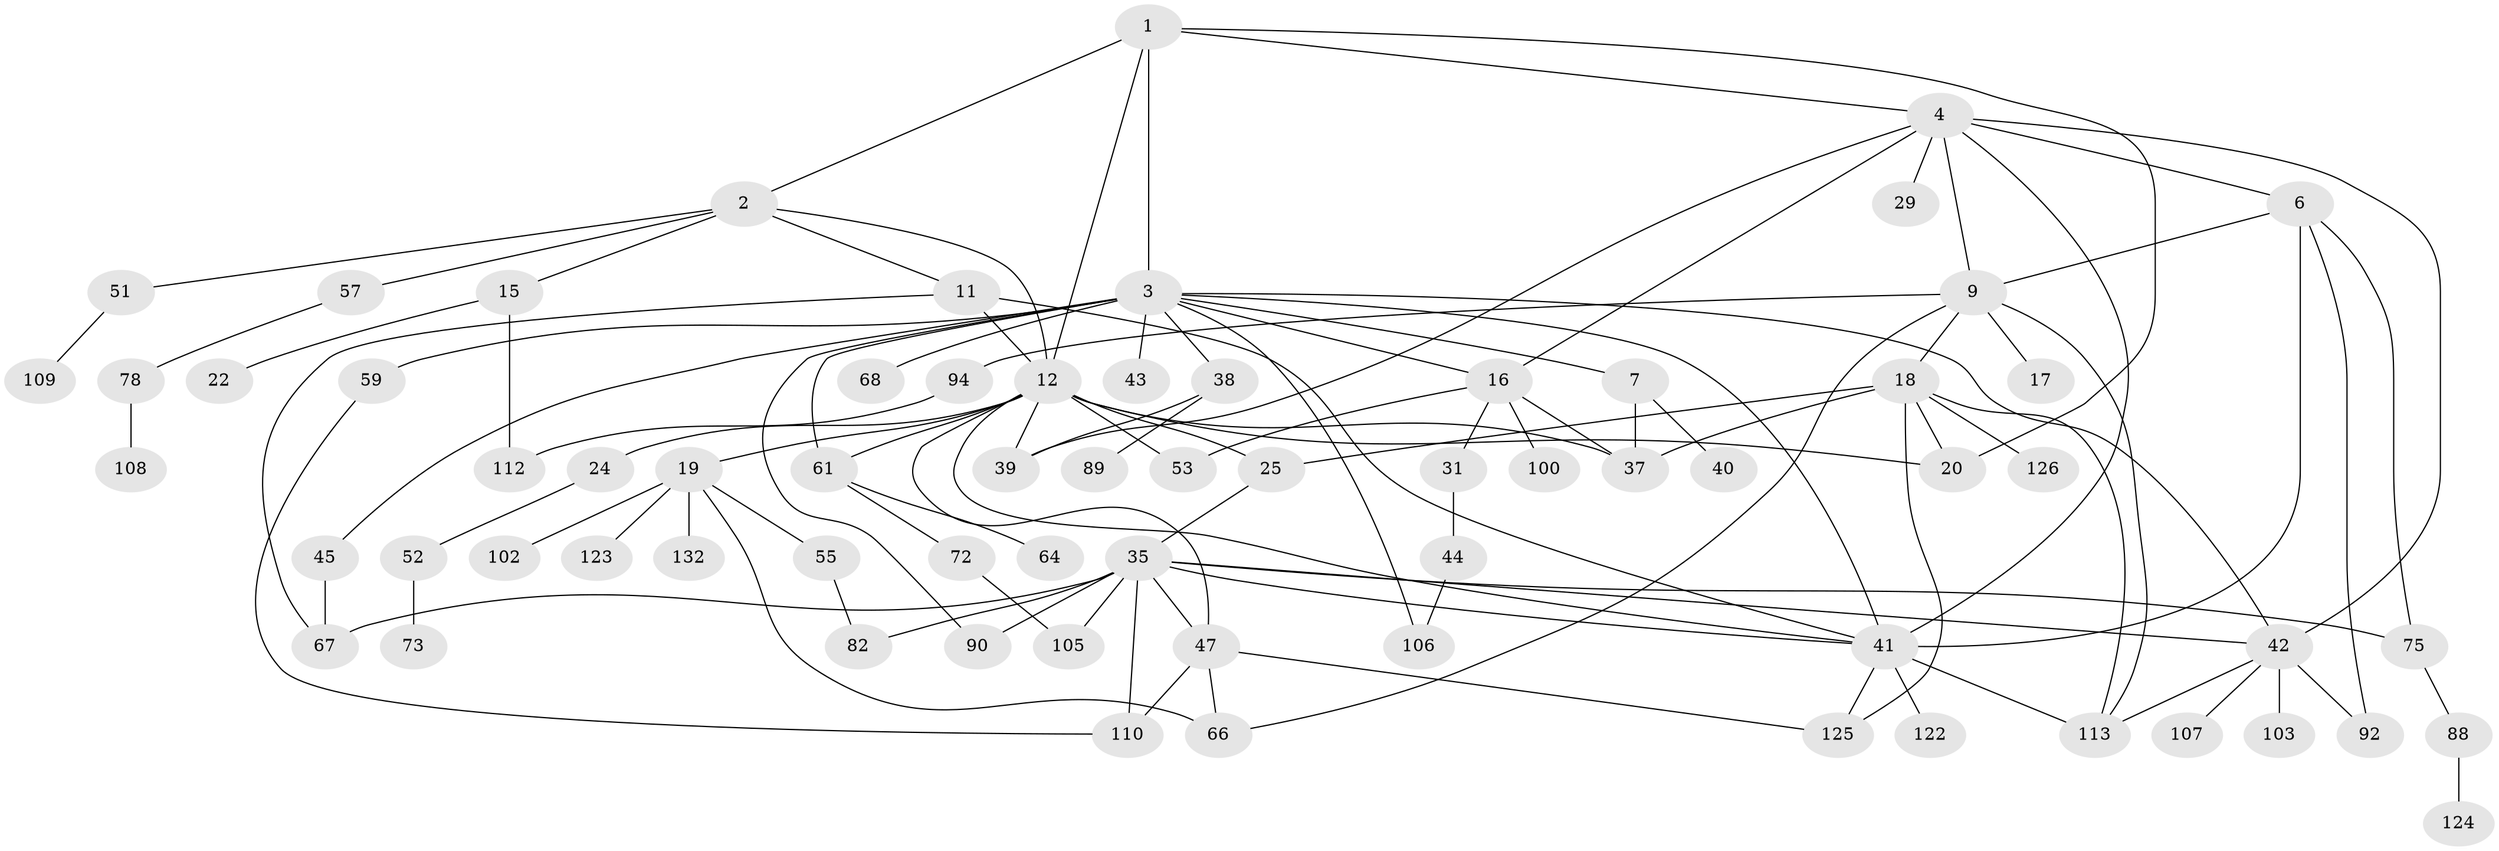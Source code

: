 // original degree distribution, {5: 0.06474820143884892, 6: 0.02877697841726619, 8: 0.014388489208633094, 9: 0.007194244604316547, 4: 0.11510791366906475, 2: 0.2805755395683453, 3: 0.20863309352517986, 1: 0.2805755395683453}
// Generated by graph-tools (version 1.1) at 2025/13/03/09/25 04:13:40]
// undirected, 69 vertices, 108 edges
graph export_dot {
graph [start="1"]
  node [color=gray90,style=filled];
  1;
  2;
  3 [super="+83+14+62+5"];
  4 [super="+69"];
  6 [super="+138+28"];
  7 [super="+60+70+8"];
  9 [super="+10"];
  11 [super="+71"];
  12 [super="+13+26"];
  15 [super="+23"];
  16 [super="+21+34"];
  17;
  18 [super="+130+32"];
  19 [super="+111"];
  20 [super="+76"];
  22;
  24 [super="+50"];
  25 [super="+30+115"];
  29;
  31 [super="+104"];
  35 [super="+121+117+65+36"];
  37 [super="+118"];
  38;
  39 [super="+54"];
  40;
  41 [super="+77+96"];
  42 [super="+87+99"];
  43;
  44;
  45;
  47 [super="+58"];
  51;
  52;
  53 [super="+86"];
  55;
  57 [super="+80"];
  59 [super="+134+93+63"];
  61;
  64;
  66 [super="+81"];
  67 [super="+97"];
  68;
  72 [super="+95"];
  73;
  75 [super="+84"];
  78;
  82;
  88;
  89;
  90;
  92;
  94 [super="+101"];
  100;
  102;
  103;
  105;
  106;
  107;
  108 [super="+116"];
  109;
  110 [super="+119"];
  112;
  113 [super="+114"];
  122 [super="+139"];
  123;
  124;
  125;
  126;
  132;
  1 -- 2;
  1 -- 3;
  1 -- 4;
  1 -- 12;
  1 -- 20;
  2 -- 11;
  2 -- 15;
  2 -- 51;
  2 -- 57;
  2 -- 12;
  3 -- 7;
  3 -- 43;
  3 -- 68;
  3 -- 106;
  3 -- 41;
  3 -- 61;
  3 -- 16;
  3 -- 38;
  3 -- 90;
  3 -- 59 [weight=2];
  3 -- 45;
  3 -- 42;
  4 -- 6;
  4 -- 9;
  4 -- 29;
  4 -- 39;
  4 -- 41;
  4 -- 16;
  4 -- 42;
  6 -- 41;
  6 -- 9;
  6 -- 75;
  6 -- 92;
  7 -- 37;
  7 -- 40;
  9 -- 17;
  9 -- 18;
  9 -- 94;
  9 -- 113;
  9 -- 66;
  11 -- 41;
  11 -- 12 [weight=2];
  11 -- 67;
  12 -- 61;
  12 -- 24;
  12 -- 25;
  12 -- 19;
  12 -- 37;
  12 -- 41;
  12 -- 47;
  12 -- 20;
  12 -- 53;
  12 -- 39;
  15 -- 22;
  15 -- 112;
  16 -- 100;
  16 -- 31;
  16 -- 37;
  16 -- 53;
  18 -- 20;
  18 -- 113;
  18 -- 37;
  18 -- 25;
  18 -- 125;
  18 -- 126;
  19 -- 55;
  19 -- 102;
  19 -- 123;
  19 -- 132;
  19 -- 66;
  24 -- 52;
  25 -- 35;
  31 -- 44;
  35 -- 90 [weight=2];
  35 -- 41;
  35 -- 82;
  35 -- 105;
  35 -- 47;
  35 -- 75;
  35 -- 67;
  35 -- 42;
  35 -- 110;
  38 -- 89;
  38 -- 39;
  41 -- 125;
  41 -- 122;
  41 -- 113;
  42 -- 107;
  42 -- 103;
  42 -- 113;
  42 -- 92;
  44 -- 106;
  45 -- 67;
  47 -- 66;
  47 -- 125;
  47 -- 110;
  51 -- 109;
  52 -- 73;
  55 -- 82;
  57 -- 78;
  59 -- 110;
  61 -- 64;
  61 -- 72;
  72 -- 105;
  75 -- 88;
  78 -- 108;
  88 -- 124;
  94 -- 112;
}
